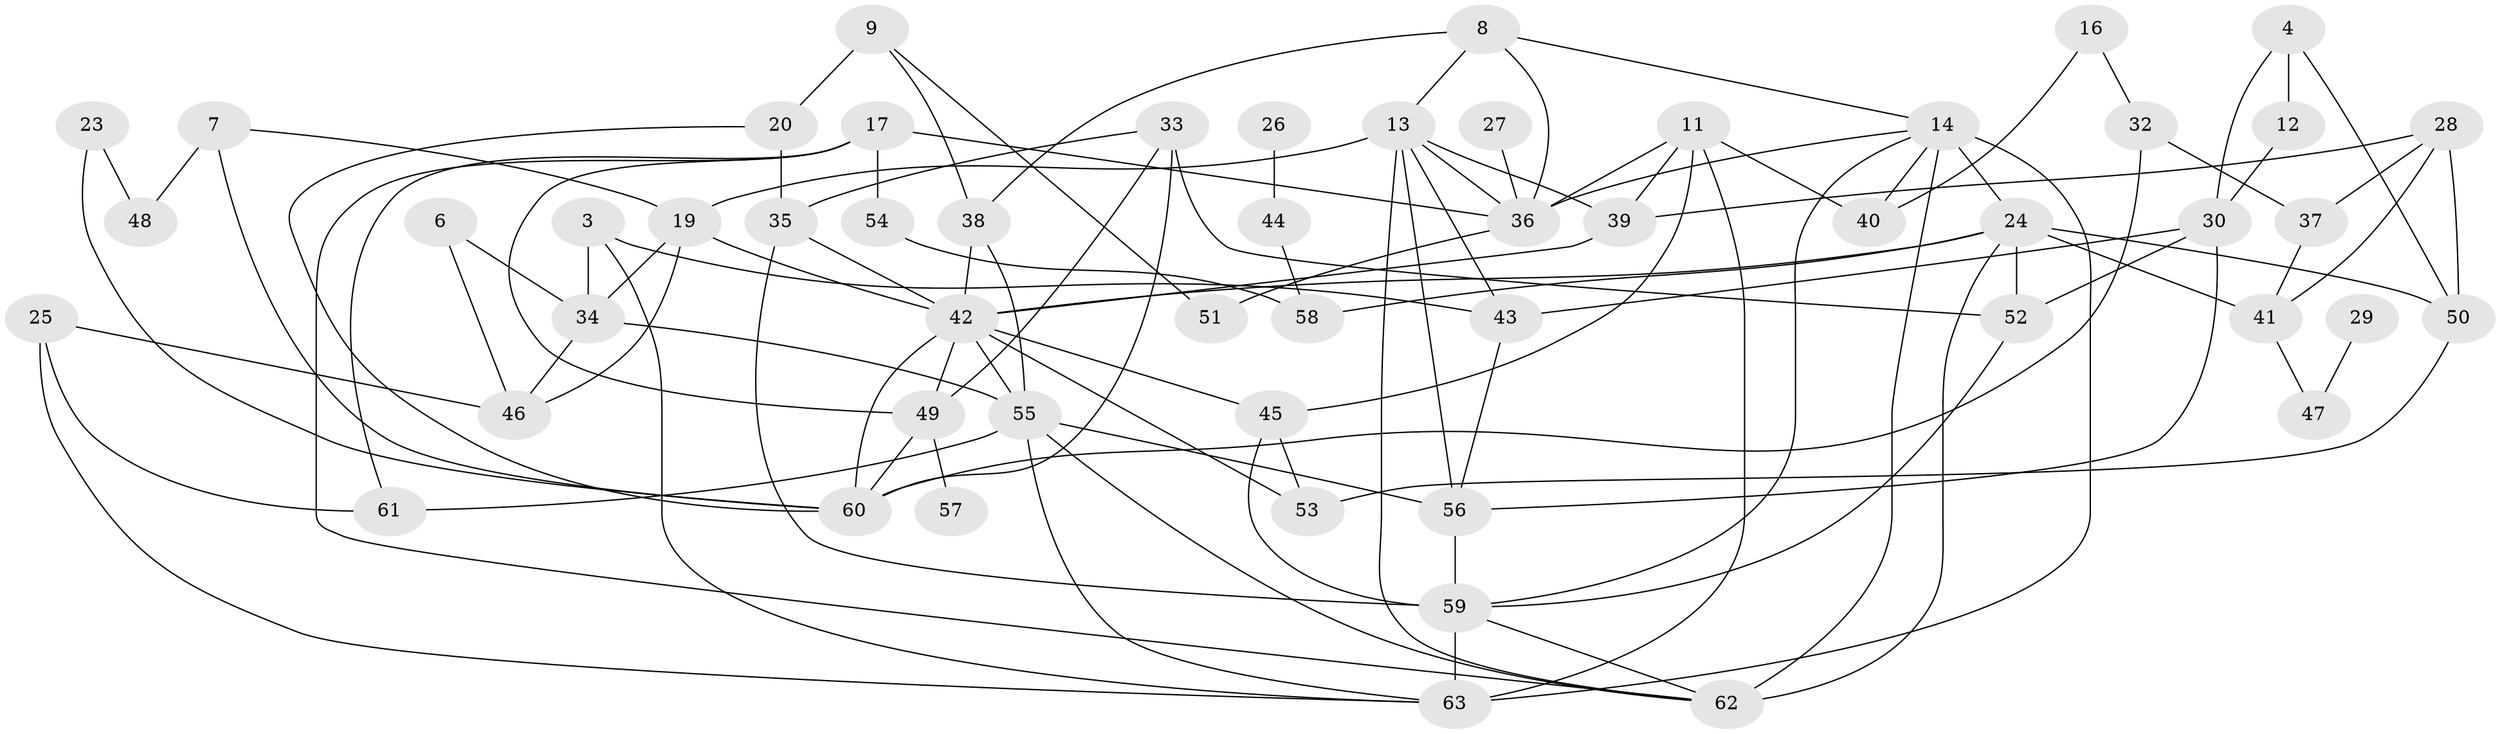 // original degree distribution, {3: 0.248, 0: 0.072, 2: 0.232, 1: 0.136, 4: 0.136, 7: 0.032, 5: 0.096, 6: 0.048}
// Generated by graph-tools (version 1.1) at 2025/00/03/09/25 03:00:48]
// undirected, 54 vertices, 106 edges
graph export_dot {
graph [start="1"]
  node [color=gray90,style=filled];
  3;
  4;
  6;
  7;
  8;
  9;
  11;
  12;
  13;
  14;
  16;
  17;
  19;
  20;
  23;
  24;
  25;
  26;
  27;
  28;
  29;
  30;
  32;
  33;
  34;
  35;
  36;
  37;
  38;
  39;
  40;
  41;
  42;
  43;
  44;
  45;
  46;
  47;
  48;
  49;
  50;
  51;
  52;
  53;
  54;
  55;
  56;
  57;
  58;
  59;
  60;
  61;
  62;
  63;
  3 -- 34 [weight=1.0];
  3 -- 43 [weight=1.0];
  3 -- 63 [weight=1.0];
  4 -- 12 [weight=1.0];
  4 -- 30 [weight=1.0];
  4 -- 50 [weight=1.0];
  6 -- 34 [weight=1.0];
  6 -- 46 [weight=1.0];
  7 -- 19 [weight=1.0];
  7 -- 48 [weight=1.0];
  7 -- 60 [weight=1.0];
  8 -- 13 [weight=1.0];
  8 -- 14 [weight=1.0];
  8 -- 36 [weight=1.0];
  8 -- 38 [weight=1.0];
  9 -- 20 [weight=2.0];
  9 -- 38 [weight=1.0];
  9 -- 51 [weight=1.0];
  11 -- 36 [weight=1.0];
  11 -- 39 [weight=1.0];
  11 -- 40 [weight=1.0];
  11 -- 45 [weight=1.0];
  11 -- 63 [weight=1.0];
  12 -- 30 [weight=2.0];
  13 -- 19 [weight=1.0];
  13 -- 36 [weight=1.0];
  13 -- 39 [weight=1.0];
  13 -- 43 [weight=1.0];
  13 -- 56 [weight=1.0];
  13 -- 62 [weight=2.0];
  14 -- 24 [weight=1.0];
  14 -- 36 [weight=1.0];
  14 -- 40 [weight=1.0];
  14 -- 59 [weight=1.0];
  14 -- 62 [weight=3.0];
  14 -- 63 [weight=1.0];
  16 -- 32 [weight=1.0];
  16 -- 40 [weight=1.0];
  17 -- 36 [weight=1.0];
  17 -- 49 [weight=1.0];
  17 -- 54 [weight=1.0];
  17 -- 61 [weight=1.0];
  17 -- 62 [weight=1.0];
  19 -- 34 [weight=1.0];
  19 -- 42 [weight=1.0];
  19 -- 46 [weight=1.0];
  20 -- 35 [weight=1.0];
  20 -- 60 [weight=1.0];
  23 -- 48 [weight=1.0];
  23 -- 60 [weight=1.0];
  24 -- 41 [weight=1.0];
  24 -- 42 [weight=2.0];
  24 -- 50 [weight=1.0];
  24 -- 52 [weight=1.0];
  24 -- 58 [weight=1.0];
  24 -- 62 [weight=2.0];
  25 -- 46 [weight=1.0];
  25 -- 61 [weight=1.0];
  25 -- 63 [weight=1.0];
  26 -- 44 [weight=1.0];
  27 -- 36 [weight=1.0];
  28 -- 37 [weight=1.0];
  28 -- 39 [weight=2.0];
  28 -- 41 [weight=1.0];
  28 -- 50 [weight=1.0];
  29 -- 47 [weight=1.0];
  30 -- 43 [weight=1.0];
  30 -- 52 [weight=1.0];
  30 -- 56 [weight=1.0];
  32 -- 37 [weight=1.0];
  32 -- 60 [weight=1.0];
  33 -- 35 [weight=1.0];
  33 -- 49 [weight=1.0];
  33 -- 52 [weight=1.0];
  33 -- 60 [weight=1.0];
  34 -- 46 [weight=1.0];
  34 -- 55 [weight=1.0];
  35 -- 42 [weight=1.0];
  35 -- 59 [weight=2.0];
  36 -- 51 [weight=1.0];
  37 -- 41 [weight=1.0];
  38 -- 42 [weight=2.0];
  38 -- 55 [weight=1.0];
  39 -- 42 [weight=1.0];
  41 -- 47 [weight=1.0];
  42 -- 45 [weight=1.0];
  42 -- 49 [weight=1.0];
  42 -- 53 [weight=1.0];
  42 -- 55 [weight=1.0];
  42 -- 60 [weight=2.0];
  43 -- 56 [weight=1.0];
  44 -- 58 [weight=1.0];
  45 -- 53 [weight=1.0];
  45 -- 59 [weight=1.0];
  49 -- 57 [weight=1.0];
  49 -- 60 [weight=1.0];
  50 -- 53 [weight=1.0];
  52 -- 59 [weight=1.0];
  54 -- 58 [weight=1.0];
  55 -- 56 [weight=1.0];
  55 -- 61 [weight=1.0];
  55 -- 62 [weight=1.0];
  55 -- 63 [weight=1.0];
  56 -- 59 [weight=1.0];
  59 -- 62 [weight=1.0];
  59 -- 63 [weight=2.0];
}
